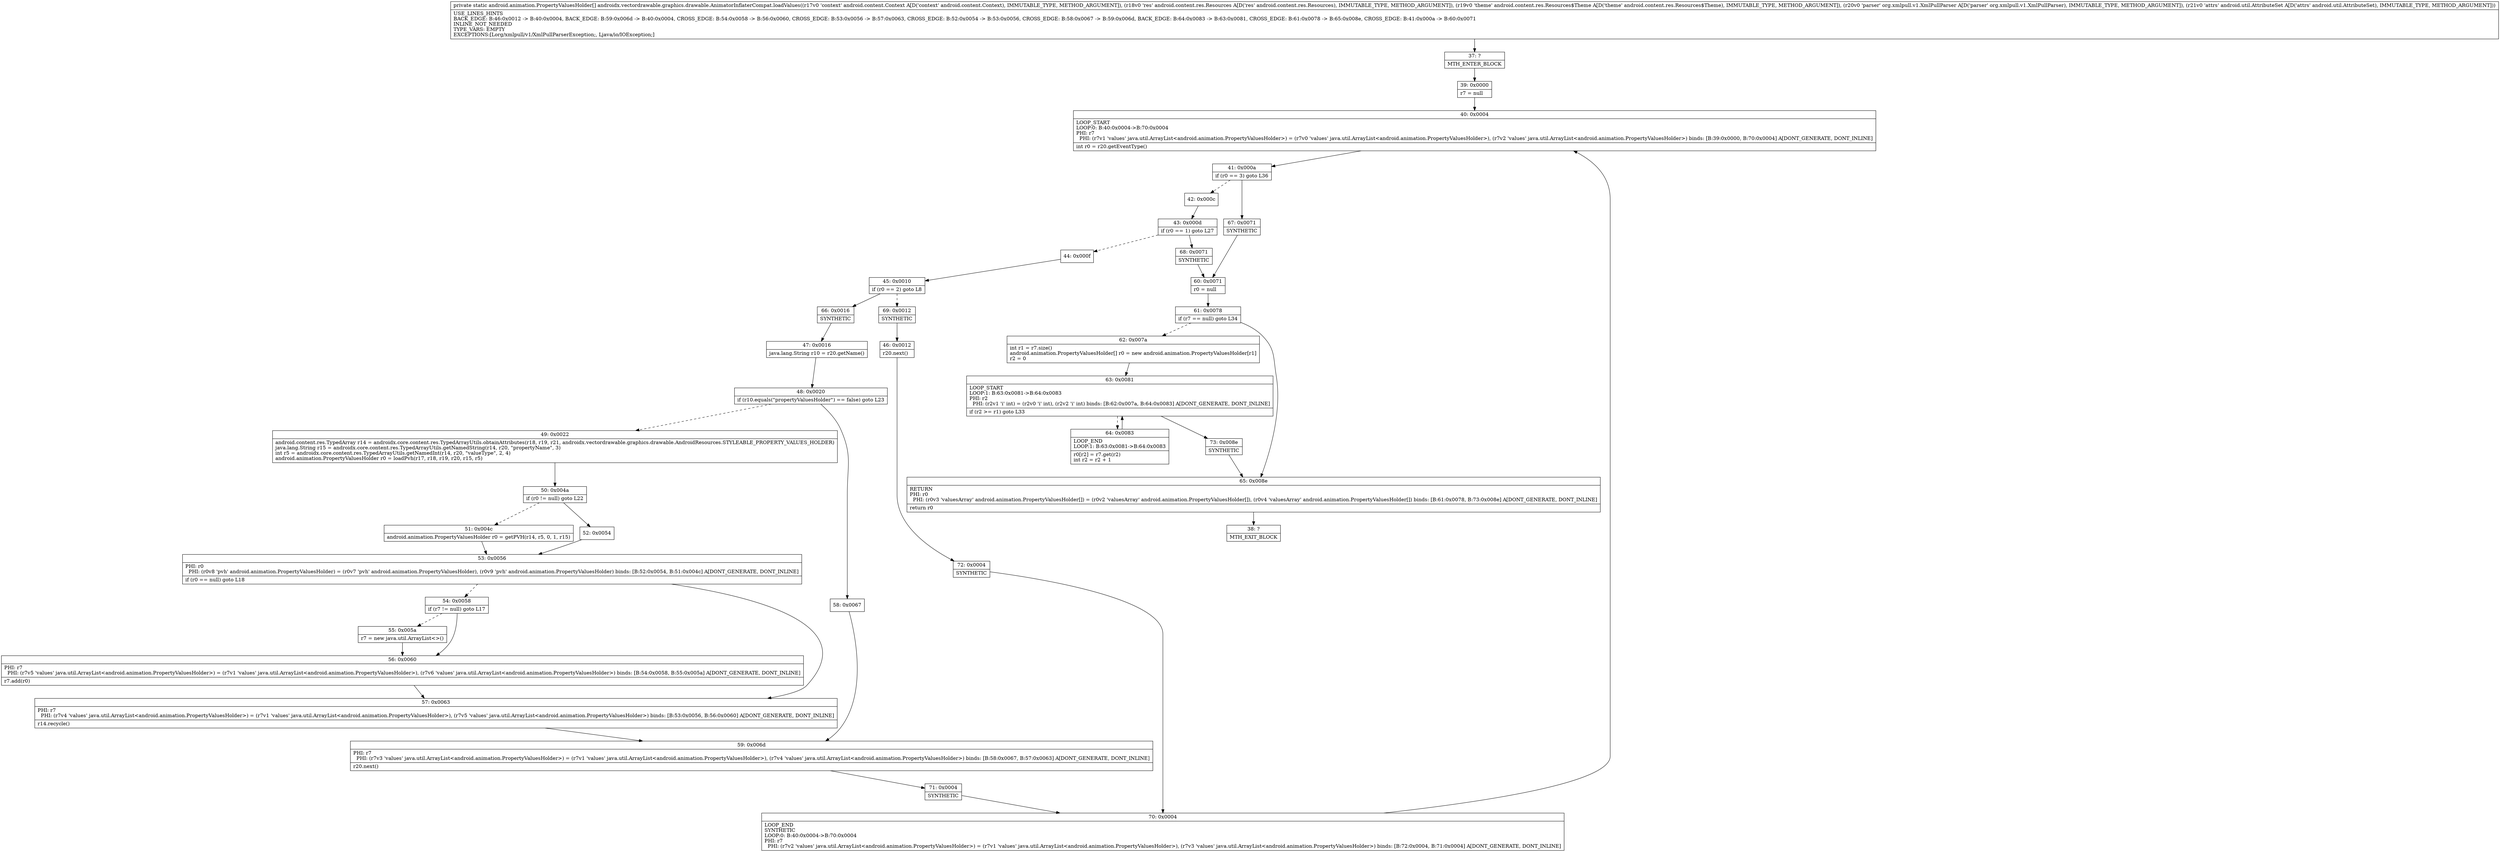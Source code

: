 digraph "CFG forandroidx.vectordrawable.graphics.drawable.AnimatorInflaterCompat.loadValues(Landroid\/content\/Context;Landroid\/content\/res\/Resources;Landroid\/content\/res\/Resources$Theme;Lorg\/xmlpull\/v1\/XmlPullParser;Landroid\/util\/AttributeSet;)[Landroid\/animation\/PropertyValuesHolder;" {
Node_37 [shape=record,label="{37\:\ ?|MTH_ENTER_BLOCK\l}"];
Node_39 [shape=record,label="{39\:\ 0x0000|r7 = null\l}"];
Node_40 [shape=record,label="{40\:\ 0x0004|LOOP_START\lLOOP:0: B:40:0x0004\-\>B:70:0x0004\lPHI: r7 \l  PHI: (r7v1 'values' java.util.ArrayList\<android.animation.PropertyValuesHolder\>) = (r7v0 'values' java.util.ArrayList\<android.animation.PropertyValuesHolder\>), (r7v2 'values' java.util.ArrayList\<android.animation.PropertyValuesHolder\>) binds: [B:39:0x0000, B:70:0x0004] A[DONT_GENERATE, DONT_INLINE]\l|int r0 = r20.getEventType()\l}"];
Node_41 [shape=record,label="{41\:\ 0x000a|if (r0 == 3) goto L36\l}"];
Node_42 [shape=record,label="{42\:\ 0x000c}"];
Node_43 [shape=record,label="{43\:\ 0x000d|if (r0 == 1) goto L27\l}"];
Node_44 [shape=record,label="{44\:\ 0x000f}"];
Node_45 [shape=record,label="{45\:\ 0x0010|if (r0 == 2) goto L8\l}"];
Node_66 [shape=record,label="{66\:\ 0x0016|SYNTHETIC\l}"];
Node_47 [shape=record,label="{47\:\ 0x0016|java.lang.String r10 = r20.getName()\l}"];
Node_48 [shape=record,label="{48\:\ 0x0020|if (r10.equals(\"propertyValuesHolder\") == false) goto L23\l}"];
Node_49 [shape=record,label="{49\:\ 0x0022|android.content.res.TypedArray r14 = androidx.core.content.res.TypedArrayUtils.obtainAttributes(r18, r19, r21, androidx.vectordrawable.graphics.drawable.AndroidResources.STYLEABLE_PROPERTY_VALUES_HOLDER)\ljava.lang.String r15 = androidx.core.content.res.TypedArrayUtils.getNamedString(r14, r20, \"propertyName\", 3)\lint r5 = androidx.core.content.res.TypedArrayUtils.getNamedInt(r14, r20, \"valueType\", 2, 4)\landroid.animation.PropertyValuesHolder r0 = loadPvh(r17, r18, r19, r20, r15, r5)\l}"];
Node_50 [shape=record,label="{50\:\ 0x004a|if (r0 != null) goto L22\l}"];
Node_51 [shape=record,label="{51\:\ 0x004c|android.animation.PropertyValuesHolder r0 = getPVH(r14, r5, 0, 1, r15)\l}"];
Node_53 [shape=record,label="{53\:\ 0x0056|PHI: r0 \l  PHI: (r0v8 'pvh' android.animation.PropertyValuesHolder) = (r0v7 'pvh' android.animation.PropertyValuesHolder), (r0v9 'pvh' android.animation.PropertyValuesHolder) binds: [B:52:0x0054, B:51:0x004c] A[DONT_GENERATE, DONT_INLINE]\l|if (r0 == null) goto L18\l}"];
Node_54 [shape=record,label="{54\:\ 0x0058|if (r7 != null) goto L17\l}"];
Node_55 [shape=record,label="{55\:\ 0x005a|r7 = new java.util.ArrayList\<\>()\l}"];
Node_56 [shape=record,label="{56\:\ 0x0060|PHI: r7 \l  PHI: (r7v5 'values' java.util.ArrayList\<android.animation.PropertyValuesHolder\>) = (r7v1 'values' java.util.ArrayList\<android.animation.PropertyValuesHolder\>), (r7v6 'values' java.util.ArrayList\<android.animation.PropertyValuesHolder\>) binds: [B:54:0x0058, B:55:0x005a] A[DONT_GENERATE, DONT_INLINE]\l|r7.add(r0)\l}"];
Node_57 [shape=record,label="{57\:\ 0x0063|PHI: r7 \l  PHI: (r7v4 'values' java.util.ArrayList\<android.animation.PropertyValuesHolder\>) = (r7v1 'values' java.util.ArrayList\<android.animation.PropertyValuesHolder\>), (r7v5 'values' java.util.ArrayList\<android.animation.PropertyValuesHolder\>) binds: [B:53:0x0056, B:56:0x0060] A[DONT_GENERATE, DONT_INLINE]\l|r14.recycle()\l}"];
Node_59 [shape=record,label="{59\:\ 0x006d|PHI: r7 \l  PHI: (r7v3 'values' java.util.ArrayList\<android.animation.PropertyValuesHolder\>) = (r7v1 'values' java.util.ArrayList\<android.animation.PropertyValuesHolder\>), (r7v4 'values' java.util.ArrayList\<android.animation.PropertyValuesHolder\>) binds: [B:58:0x0067, B:57:0x0063] A[DONT_GENERATE, DONT_INLINE]\l|r20.next()\l}"];
Node_71 [shape=record,label="{71\:\ 0x0004|SYNTHETIC\l}"];
Node_70 [shape=record,label="{70\:\ 0x0004|LOOP_END\lSYNTHETIC\lLOOP:0: B:40:0x0004\-\>B:70:0x0004\lPHI: r7 \l  PHI: (r7v2 'values' java.util.ArrayList\<android.animation.PropertyValuesHolder\>) = (r7v1 'values' java.util.ArrayList\<android.animation.PropertyValuesHolder\>), (r7v3 'values' java.util.ArrayList\<android.animation.PropertyValuesHolder\>) binds: [B:72:0x0004, B:71:0x0004] A[DONT_GENERATE, DONT_INLINE]\l}"];
Node_52 [shape=record,label="{52\:\ 0x0054}"];
Node_58 [shape=record,label="{58\:\ 0x0067}"];
Node_69 [shape=record,label="{69\:\ 0x0012|SYNTHETIC\l}"];
Node_46 [shape=record,label="{46\:\ 0x0012|r20.next()\l}"];
Node_72 [shape=record,label="{72\:\ 0x0004|SYNTHETIC\l}"];
Node_68 [shape=record,label="{68\:\ 0x0071|SYNTHETIC\l}"];
Node_60 [shape=record,label="{60\:\ 0x0071|r0 = null\l}"];
Node_61 [shape=record,label="{61\:\ 0x0078|if (r7 == null) goto L34\l}"];
Node_62 [shape=record,label="{62\:\ 0x007a|int r1 = r7.size()\landroid.animation.PropertyValuesHolder[] r0 = new android.animation.PropertyValuesHolder[r1]\lr2 = 0\l}"];
Node_63 [shape=record,label="{63\:\ 0x0081|LOOP_START\lLOOP:1: B:63:0x0081\-\>B:64:0x0083\lPHI: r2 \l  PHI: (r2v1 'i' int) = (r2v0 'i' int), (r2v2 'i' int) binds: [B:62:0x007a, B:64:0x0083] A[DONT_GENERATE, DONT_INLINE]\l|if (r2 \>= r1) goto L33\l}"];
Node_64 [shape=record,label="{64\:\ 0x0083|LOOP_END\lLOOP:1: B:63:0x0081\-\>B:64:0x0083\l|r0[r2] = r7.get(r2)\lint r2 = r2 + 1\l}"];
Node_73 [shape=record,label="{73\:\ 0x008e|SYNTHETIC\l}"];
Node_65 [shape=record,label="{65\:\ 0x008e|RETURN\lPHI: r0 \l  PHI: (r0v3 'valuesArray' android.animation.PropertyValuesHolder[]) = (r0v2 'valuesArray' android.animation.PropertyValuesHolder[]), (r0v4 'valuesArray' android.animation.PropertyValuesHolder[]) binds: [B:61:0x0078, B:73:0x008e] A[DONT_GENERATE, DONT_INLINE]\l|return r0\l}"];
Node_38 [shape=record,label="{38\:\ ?|MTH_EXIT_BLOCK\l}"];
Node_67 [shape=record,label="{67\:\ 0x0071|SYNTHETIC\l}"];
MethodNode[shape=record,label="{private static android.animation.PropertyValuesHolder[] androidx.vectordrawable.graphics.drawable.AnimatorInflaterCompat.loadValues((r17v0 'context' android.content.Context A[D('context' android.content.Context), IMMUTABLE_TYPE, METHOD_ARGUMENT]), (r18v0 'res' android.content.res.Resources A[D('res' android.content.res.Resources), IMMUTABLE_TYPE, METHOD_ARGUMENT]), (r19v0 'theme' android.content.res.Resources$Theme A[D('theme' android.content.res.Resources$Theme), IMMUTABLE_TYPE, METHOD_ARGUMENT]), (r20v0 'parser' org.xmlpull.v1.XmlPullParser A[D('parser' org.xmlpull.v1.XmlPullParser), IMMUTABLE_TYPE, METHOD_ARGUMENT]), (r21v0 'attrs' android.util.AttributeSet A[D('attrs' android.util.AttributeSet), IMMUTABLE_TYPE, METHOD_ARGUMENT]))  | USE_LINES_HINTS\lBACK_EDGE: B:46:0x0012 \-\> B:40:0x0004, BACK_EDGE: B:59:0x006d \-\> B:40:0x0004, CROSS_EDGE: B:54:0x0058 \-\> B:56:0x0060, CROSS_EDGE: B:53:0x0056 \-\> B:57:0x0063, CROSS_EDGE: B:52:0x0054 \-\> B:53:0x0056, CROSS_EDGE: B:58:0x0067 \-\> B:59:0x006d, BACK_EDGE: B:64:0x0083 \-\> B:63:0x0081, CROSS_EDGE: B:61:0x0078 \-\> B:65:0x008e, CROSS_EDGE: B:41:0x000a \-\> B:60:0x0071\lINLINE_NOT_NEEDED\lTYPE_VARS: EMPTY\lEXCEPTIONS:[Lorg\/xmlpull\/v1\/XmlPullParserException;, Ljava\/io\/IOException;]\l}"];
MethodNode -> Node_37;Node_37 -> Node_39;
Node_39 -> Node_40;
Node_40 -> Node_41;
Node_41 -> Node_42[style=dashed];
Node_41 -> Node_67;
Node_42 -> Node_43;
Node_43 -> Node_44[style=dashed];
Node_43 -> Node_68;
Node_44 -> Node_45;
Node_45 -> Node_66;
Node_45 -> Node_69[style=dashed];
Node_66 -> Node_47;
Node_47 -> Node_48;
Node_48 -> Node_49[style=dashed];
Node_48 -> Node_58;
Node_49 -> Node_50;
Node_50 -> Node_51[style=dashed];
Node_50 -> Node_52;
Node_51 -> Node_53;
Node_53 -> Node_54[style=dashed];
Node_53 -> Node_57;
Node_54 -> Node_55[style=dashed];
Node_54 -> Node_56;
Node_55 -> Node_56;
Node_56 -> Node_57;
Node_57 -> Node_59;
Node_59 -> Node_71;
Node_71 -> Node_70;
Node_70 -> Node_40;
Node_52 -> Node_53;
Node_58 -> Node_59;
Node_69 -> Node_46;
Node_46 -> Node_72;
Node_72 -> Node_70;
Node_68 -> Node_60;
Node_60 -> Node_61;
Node_61 -> Node_62[style=dashed];
Node_61 -> Node_65;
Node_62 -> Node_63;
Node_63 -> Node_64[style=dashed];
Node_63 -> Node_73;
Node_64 -> Node_63;
Node_73 -> Node_65;
Node_65 -> Node_38;
Node_67 -> Node_60;
}

